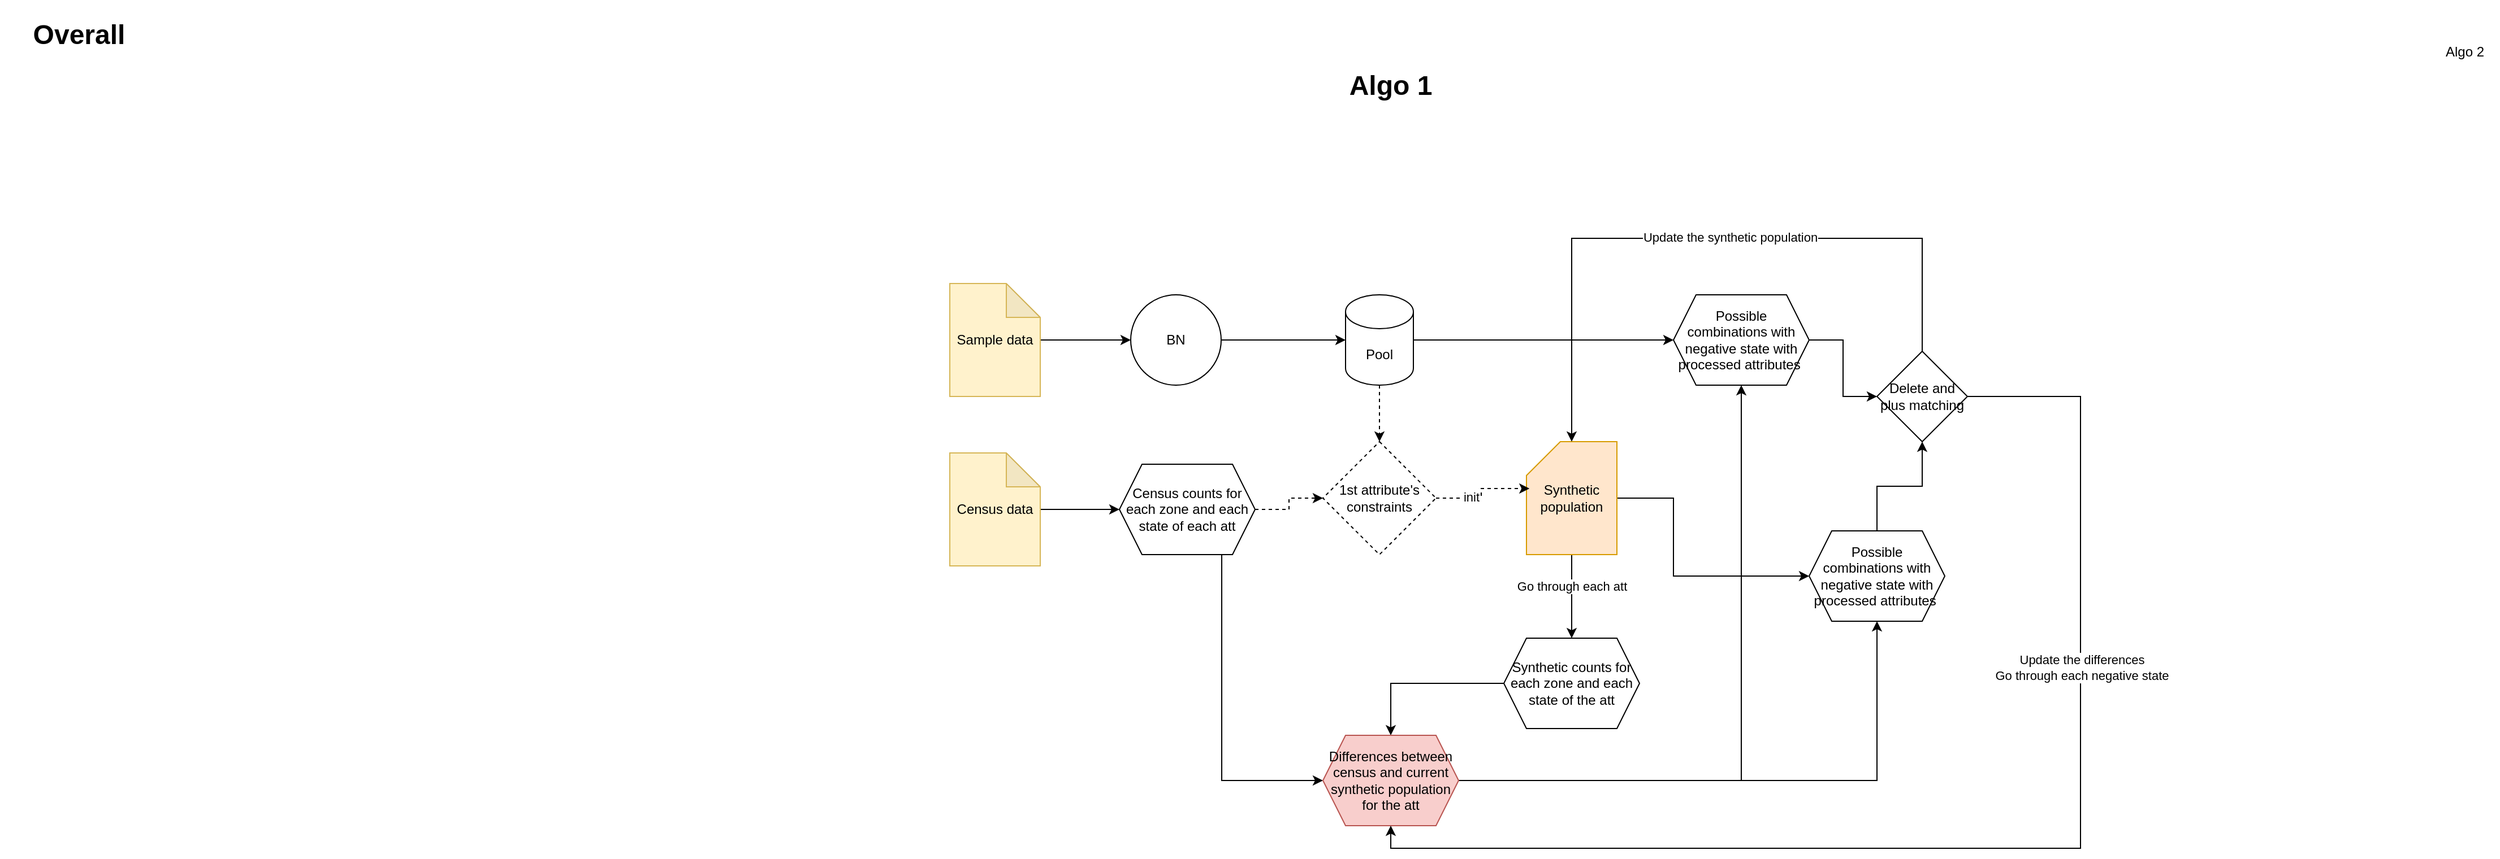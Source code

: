 <mxfile version="22.1.5" type="github">
  <diagram name="Page-1" id="M9G-T7zKxAfByAplEG5L">
    <mxGraphModel dx="2848" dy="897" grid="1" gridSize="10" guides="1" tooltips="1" connect="1" arrows="1" fold="1" page="1" pageScale="1" pageWidth="1169" pageHeight="827" math="0" shadow="0">
      <root>
        <mxCell id="0" />
        <mxCell id="1" parent="0" />
        <mxCell id="O2sVtFKZEaCIQGKIPa2d-1" value="&lt;h1&gt;Algo 1&lt;/h1&gt;" style="text;html=1;strokeColor=none;fillColor=none;align=center;verticalAlign=middle;whiteSpace=wrap;rounded=0;" vertex="1" parent="1">
          <mxGeometry x="410" y="90" width="160" height="30" as="geometry" />
        </mxCell>
        <mxCell id="O2sVtFKZEaCIQGKIPa2d-2" value="Algo 2" style="text;html=1;strokeColor=none;fillColor=none;align=center;verticalAlign=middle;whiteSpace=wrap;rounded=0;" vertex="1" parent="1">
          <mxGeometry x="1410" y="60" width="60" height="30" as="geometry" />
        </mxCell>
        <mxCell id="O2sVtFKZEaCIQGKIPa2d-3" value="&lt;h1&gt;Overall&lt;/h1&gt;" style="text;html=1;strokeColor=none;fillColor=none;align=center;verticalAlign=middle;whiteSpace=wrap;rounded=0;" vertex="1" parent="1">
          <mxGeometry x="-740" y="40" width="140" height="40" as="geometry" />
        </mxCell>
        <mxCell id="O2sVtFKZEaCIQGKIPa2d-35" style="edgeStyle=orthogonalEdgeStyle;rounded=0;orthogonalLoop=1;jettySize=auto;html=1;entryX=0;entryY=0.5;entryDx=0;entryDy=0;" edge="1" parent="1" source="O2sVtFKZEaCIQGKIPa2d-4" target="O2sVtFKZEaCIQGKIPa2d-11">
          <mxGeometry relative="1" as="geometry" />
        </mxCell>
        <mxCell id="O2sVtFKZEaCIQGKIPa2d-4" value="Census data" style="shape=note;whiteSpace=wrap;html=1;backgroundOutline=1;darkOpacity=0.05;fillColor=#fff2cc;strokeColor=#d6b656;" vertex="1" parent="1">
          <mxGeometry x="100" y="430" width="80" height="100" as="geometry" />
        </mxCell>
        <mxCell id="O2sVtFKZEaCIQGKIPa2d-27" style="edgeStyle=orthogonalEdgeStyle;rounded=0;orthogonalLoop=1;jettySize=auto;html=1;" edge="1" parent="1" source="O2sVtFKZEaCIQGKIPa2d-5" target="O2sVtFKZEaCIQGKIPa2d-6">
          <mxGeometry relative="1" as="geometry" />
        </mxCell>
        <mxCell id="O2sVtFKZEaCIQGKIPa2d-5" value="Sample data" style="shape=note;whiteSpace=wrap;html=1;backgroundOutline=1;darkOpacity=0.05;fillColor=#fff2cc;strokeColor=#d6b656;" vertex="1" parent="1">
          <mxGeometry x="100" y="280" width="80" height="100" as="geometry" />
        </mxCell>
        <mxCell id="O2sVtFKZEaCIQGKIPa2d-28" style="edgeStyle=orthogonalEdgeStyle;rounded=0;orthogonalLoop=1;jettySize=auto;html=1;" edge="1" parent="1" source="O2sVtFKZEaCIQGKIPa2d-6" target="O2sVtFKZEaCIQGKIPa2d-7">
          <mxGeometry relative="1" as="geometry" />
        </mxCell>
        <mxCell id="O2sVtFKZEaCIQGKIPa2d-6" value="BN" style="ellipse;whiteSpace=wrap;html=1;aspect=fixed;" vertex="1" parent="1">
          <mxGeometry x="260" y="290" width="80" height="80" as="geometry" />
        </mxCell>
        <mxCell id="O2sVtFKZEaCIQGKIPa2d-22" style="edgeStyle=orthogonalEdgeStyle;rounded=0;orthogonalLoop=1;jettySize=auto;html=1;entryX=0.5;entryY=0;entryDx=0;entryDy=0;dashed=1;" edge="1" parent="1" source="O2sVtFKZEaCIQGKIPa2d-7" target="O2sVtFKZEaCIQGKIPa2d-20">
          <mxGeometry relative="1" as="geometry" />
        </mxCell>
        <mxCell id="O2sVtFKZEaCIQGKIPa2d-53" style="edgeStyle=orthogonalEdgeStyle;rounded=0;orthogonalLoop=1;jettySize=auto;html=1;entryX=0;entryY=0.5;entryDx=0;entryDy=0;" edge="1" parent="1" source="O2sVtFKZEaCIQGKIPa2d-7" target="O2sVtFKZEaCIQGKIPa2d-43">
          <mxGeometry relative="1" as="geometry" />
        </mxCell>
        <mxCell id="O2sVtFKZEaCIQGKIPa2d-7" value="Pool" style="shape=cylinder3;whiteSpace=wrap;html=1;boundedLbl=1;backgroundOutline=1;size=15;" vertex="1" parent="1">
          <mxGeometry x="450" y="290" width="60" height="80" as="geometry" />
        </mxCell>
        <mxCell id="O2sVtFKZEaCIQGKIPa2d-21" style="edgeStyle=orthogonalEdgeStyle;rounded=0;orthogonalLoop=1;jettySize=auto;html=1;entryX=0;entryY=0.5;entryDx=0;entryDy=0;dashed=1;" edge="1" parent="1" source="O2sVtFKZEaCIQGKIPa2d-11" target="O2sVtFKZEaCIQGKIPa2d-20">
          <mxGeometry relative="1" as="geometry" />
        </mxCell>
        <mxCell id="O2sVtFKZEaCIQGKIPa2d-49" style="edgeStyle=orthogonalEdgeStyle;rounded=0;orthogonalLoop=1;jettySize=auto;html=1;entryX=0;entryY=0.5;entryDx=0;entryDy=0;" edge="1" parent="1" target="O2sVtFKZEaCIQGKIPa2d-30">
          <mxGeometry relative="1" as="geometry">
            <mxPoint x="249.996" y="480.048" as="sourcePoint" />
            <mxPoint x="310.02" y="720" as="targetPoint" />
          </mxGeometry>
        </mxCell>
        <mxCell id="O2sVtFKZEaCIQGKIPa2d-11" value="Census counts for each zone and each state of each att" style="shape=hexagon;perimeter=hexagonPerimeter2;whiteSpace=wrap;html=1;fixedSize=1;" vertex="1" parent="1">
          <mxGeometry x="250" y="440" width="120" height="80" as="geometry" />
        </mxCell>
        <mxCell id="O2sVtFKZEaCIQGKIPa2d-42" style="edgeStyle=orthogonalEdgeStyle;rounded=0;orthogonalLoop=1;jettySize=auto;html=1;" edge="1" parent="1" source="O2sVtFKZEaCIQGKIPa2d-16" target="O2sVtFKZEaCIQGKIPa2d-41">
          <mxGeometry relative="1" as="geometry">
            <Array as="points">
              <mxPoint x="740" y="470" />
              <mxPoint x="740" y="539" />
            </Array>
          </mxGeometry>
        </mxCell>
        <mxCell id="O2sVtFKZEaCIQGKIPa2d-47" style="edgeStyle=orthogonalEdgeStyle;rounded=0;orthogonalLoop=1;jettySize=auto;html=1;" edge="1" parent="1" source="O2sVtFKZEaCIQGKIPa2d-16" target="O2sVtFKZEaCIQGKIPa2d-25">
          <mxGeometry relative="1" as="geometry" />
        </mxCell>
        <mxCell id="O2sVtFKZEaCIQGKIPa2d-60" value="Go through each att" style="edgeLabel;html=1;align=center;verticalAlign=middle;resizable=0;points=[];" vertex="1" connectable="0" parent="O2sVtFKZEaCIQGKIPa2d-47">
          <mxGeometry x="-0.224" relative="1" as="geometry">
            <mxPoint y="-1" as="offset" />
          </mxGeometry>
        </mxCell>
        <mxCell id="O2sVtFKZEaCIQGKIPa2d-16" value="Synthetic population" style="shape=card;whiteSpace=wrap;html=1;fillColor=#ffe6cc;strokeColor=#d79b00;" vertex="1" parent="1">
          <mxGeometry x="610" y="420" width="80" height="100" as="geometry" />
        </mxCell>
        <mxCell id="O2sVtFKZEaCIQGKIPa2d-20" value="1st attribute&#39;s constraints" style="rhombus;whiteSpace=wrap;html=1;dashed=1;" vertex="1" parent="1">
          <mxGeometry x="430" y="420" width="100" height="100" as="geometry" />
        </mxCell>
        <mxCell id="O2sVtFKZEaCIQGKIPa2d-50" style="edgeStyle=orthogonalEdgeStyle;rounded=0;orthogonalLoop=1;jettySize=auto;html=1;entryX=0.5;entryY=0;entryDx=0;entryDy=0;" edge="1" parent="1" source="O2sVtFKZEaCIQGKIPa2d-25" target="O2sVtFKZEaCIQGKIPa2d-30">
          <mxGeometry relative="1" as="geometry" />
        </mxCell>
        <mxCell id="O2sVtFKZEaCIQGKIPa2d-25" value="Synthetic counts for each zone and each state of the att" style="shape=hexagon;perimeter=hexagonPerimeter2;whiteSpace=wrap;html=1;fixedSize=1;" vertex="1" parent="1">
          <mxGeometry x="590" y="594" width="120" height="80" as="geometry" />
        </mxCell>
        <mxCell id="O2sVtFKZEaCIQGKIPa2d-51" style="edgeStyle=orthogonalEdgeStyle;rounded=0;orthogonalLoop=1;jettySize=auto;html=1;entryX=0.5;entryY=1;entryDx=0;entryDy=0;" edge="1" parent="1" source="O2sVtFKZEaCIQGKIPa2d-30" target="O2sVtFKZEaCIQGKIPa2d-41">
          <mxGeometry relative="1" as="geometry" />
        </mxCell>
        <mxCell id="O2sVtFKZEaCIQGKIPa2d-52" style="edgeStyle=orthogonalEdgeStyle;rounded=0;orthogonalLoop=1;jettySize=auto;html=1;entryX=0.5;entryY=1;entryDx=0;entryDy=0;" edge="1" parent="1" source="O2sVtFKZEaCIQGKIPa2d-30" target="O2sVtFKZEaCIQGKIPa2d-43">
          <mxGeometry relative="1" as="geometry" />
        </mxCell>
        <mxCell id="O2sVtFKZEaCIQGKIPa2d-30" value="Differences between census and current synthetic population for the att" style="shape=hexagon;perimeter=hexagonPerimeter2;whiteSpace=wrap;html=1;fixedSize=1;fillColor=#f8cecc;strokeColor=#b85450;" vertex="1" parent="1">
          <mxGeometry x="430" y="680" width="120" height="80" as="geometry" />
        </mxCell>
        <mxCell id="O2sVtFKZEaCIQGKIPa2d-55" style="edgeStyle=orthogonalEdgeStyle;rounded=0;orthogonalLoop=1;jettySize=auto;html=1;" edge="1" parent="1" source="O2sVtFKZEaCIQGKIPa2d-41" target="O2sVtFKZEaCIQGKIPa2d-54">
          <mxGeometry relative="1" as="geometry" />
        </mxCell>
        <mxCell id="O2sVtFKZEaCIQGKIPa2d-41" value="Possible combinations with negative state with processed attributes&amp;nbsp;" style="shape=hexagon;perimeter=hexagonPerimeter2;whiteSpace=wrap;html=1;fixedSize=1;" vertex="1" parent="1">
          <mxGeometry x="860" y="499" width="120" height="80" as="geometry" />
        </mxCell>
        <mxCell id="O2sVtFKZEaCIQGKIPa2d-56" style="edgeStyle=orthogonalEdgeStyle;rounded=0;orthogonalLoop=1;jettySize=auto;html=1;entryX=0;entryY=0.5;entryDx=0;entryDy=0;" edge="1" parent="1" source="O2sVtFKZEaCIQGKIPa2d-43" target="O2sVtFKZEaCIQGKIPa2d-54">
          <mxGeometry relative="1" as="geometry" />
        </mxCell>
        <mxCell id="O2sVtFKZEaCIQGKIPa2d-43" value="Possible combinations with negative state with processed attributes&amp;nbsp;" style="shape=hexagon;perimeter=hexagonPerimeter2;whiteSpace=wrap;html=1;fixedSize=1;" vertex="1" parent="1">
          <mxGeometry x="740" y="290" width="120" height="80" as="geometry" />
        </mxCell>
        <mxCell id="O2sVtFKZEaCIQGKIPa2d-46" style="edgeStyle=orthogonalEdgeStyle;rounded=0;orthogonalLoop=1;jettySize=auto;html=1;entryX=0.033;entryY=0.415;entryDx=0;entryDy=0;entryPerimeter=0;dashed=1;" edge="1" parent="1" source="O2sVtFKZEaCIQGKIPa2d-20" target="O2sVtFKZEaCIQGKIPa2d-16">
          <mxGeometry relative="1" as="geometry" />
        </mxCell>
        <mxCell id="O2sVtFKZEaCIQGKIPa2d-62" value="init" style="edgeLabel;html=1;align=center;verticalAlign=middle;resizable=0;points=[];" vertex="1" connectable="0" parent="O2sVtFKZEaCIQGKIPa2d-46">
          <mxGeometry x="-0.322" y="1" relative="1" as="geometry">
            <mxPoint as="offset" />
          </mxGeometry>
        </mxCell>
        <mxCell id="O2sVtFKZEaCIQGKIPa2d-65" style="edgeStyle=orthogonalEdgeStyle;rounded=0;orthogonalLoop=1;jettySize=auto;html=1;entryX=0.5;entryY=1;entryDx=0;entryDy=0;" edge="1" parent="1" source="O2sVtFKZEaCIQGKIPa2d-54" target="O2sVtFKZEaCIQGKIPa2d-30">
          <mxGeometry relative="1" as="geometry">
            <Array as="points">
              <mxPoint x="1100" y="380" />
              <mxPoint x="1100" y="780" />
              <mxPoint x="490" y="780" />
            </Array>
          </mxGeometry>
        </mxCell>
        <mxCell id="O2sVtFKZEaCIQGKIPa2d-66" value="Update the differences&lt;br&gt;Go through each negative state" style="edgeLabel;html=1;align=center;verticalAlign=middle;resizable=0;points=[];" vertex="1" connectable="0" parent="O2sVtFKZEaCIQGKIPa2d-65">
          <mxGeometry x="-0.397" y="1" relative="1" as="geometry">
            <mxPoint y="-1" as="offset" />
          </mxGeometry>
        </mxCell>
        <mxCell id="O2sVtFKZEaCIQGKIPa2d-54" value="Delete and plus matching" style="rhombus;whiteSpace=wrap;html=1;" vertex="1" parent="1">
          <mxGeometry x="920" y="340" width="80" height="80" as="geometry" />
        </mxCell>
        <mxCell id="O2sVtFKZEaCIQGKIPa2d-57" style="edgeStyle=orthogonalEdgeStyle;rounded=0;orthogonalLoop=1;jettySize=auto;html=1;entryX=0.5;entryY=0;entryDx=0;entryDy=0;entryPerimeter=0;" edge="1" parent="1" source="O2sVtFKZEaCIQGKIPa2d-54" target="O2sVtFKZEaCIQGKIPa2d-16">
          <mxGeometry relative="1" as="geometry">
            <Array as="points">
              <mxPoint x="960" y="240" />
              <mxPoint x="650" y="240" />
            </Array>
          </mxGeometry>
        </mxCell>
        <mxCell id="O2sVtFKZEaCIQGKIPa2d-58" value="Update the synthetic population" style="edgeLabel;html=1;align=center;verticalAlign=middle;resizable=0;points=[];" vertex="1" connectable="0" parent="O2sVtFKZEaCIQGKIPa2d-57">
          <mxGeometry x="-0.085" y="-1" relative="1" as="geometry">
            <mxPoint as="offset" />
          </mxGeometry>
        </mxCell>
      </root>
    </mxGraphModel>
  </diagram>
</mxfile>
